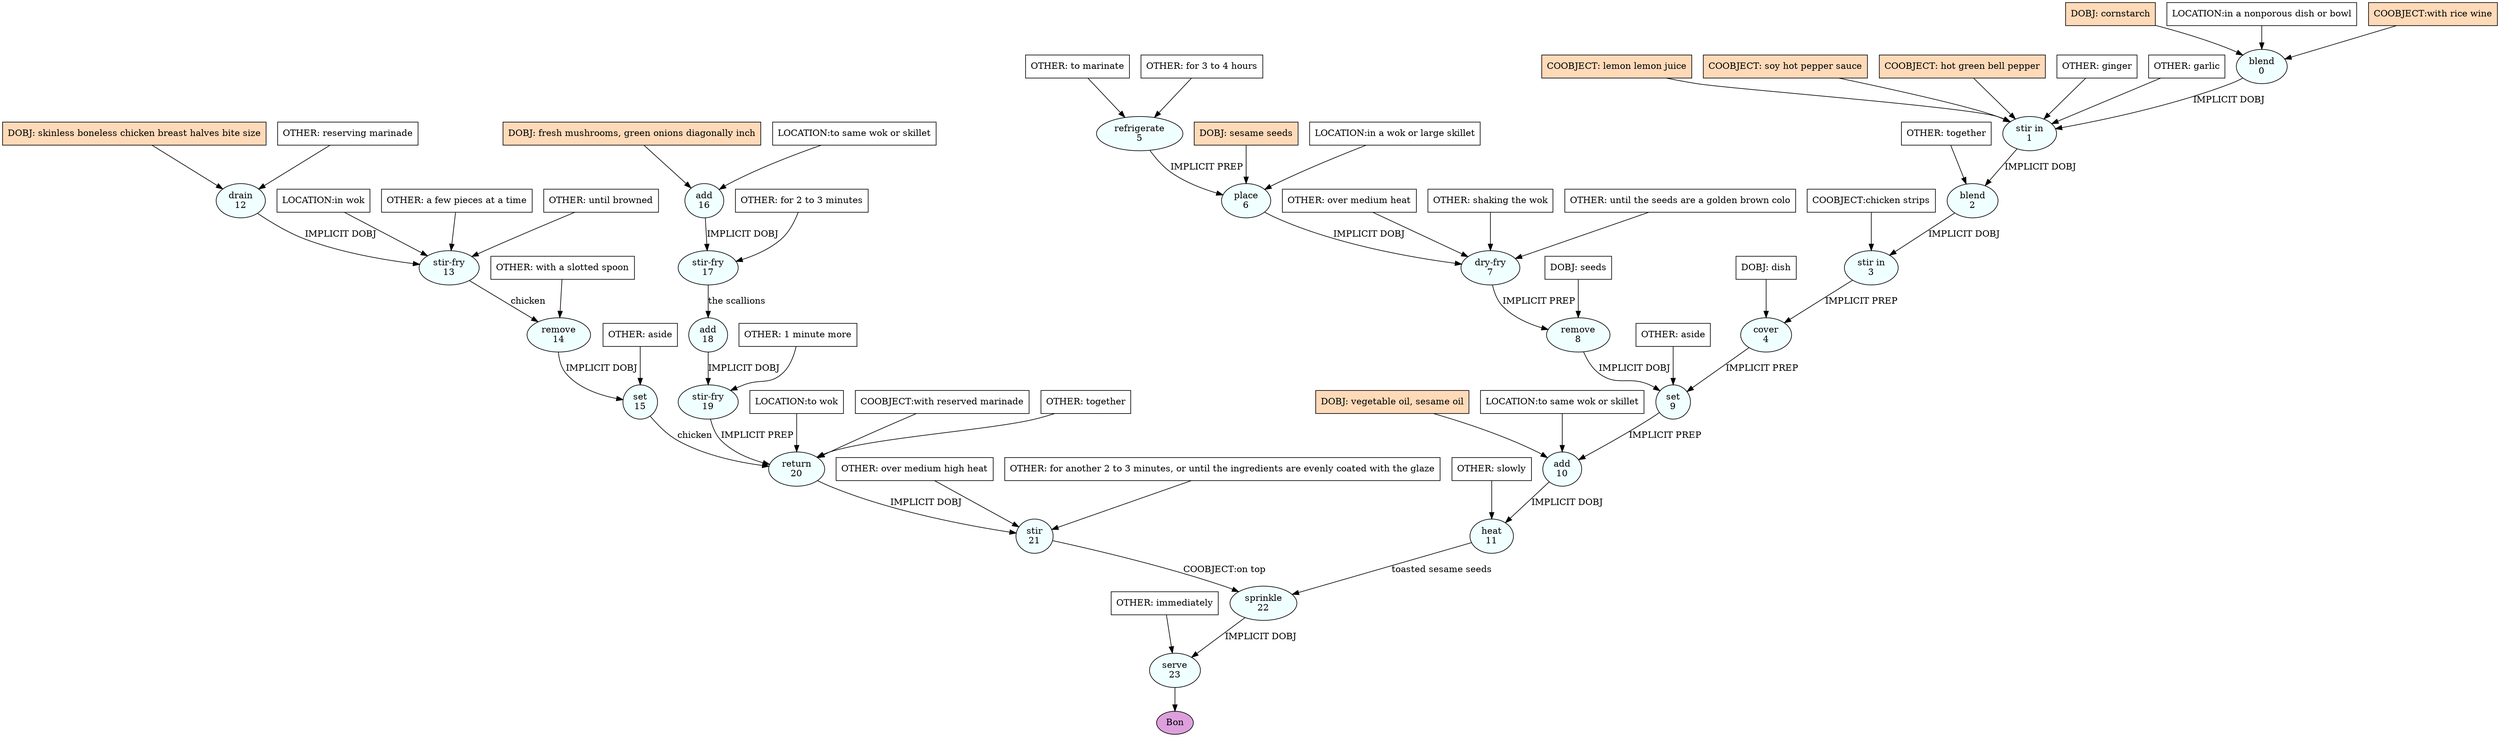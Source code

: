 digraph recipe {
E0[label="blend
0", shape=oval, style=filled, fillcolor=azure]
E1[label="stir in
1", shape=oval, style=filled, fillcolor=azure]
E2[label="blend
2", shape=oval, style=filled, fillcolor=azure]
E3[label="stir in
3", shape=oval, style=filled, fillcolor=azure]
E4[label="cover
4", shape=oval, style=filled, fillcolor=azure]
E5[label="refrigerate
5", shape=oval, style=filled, fillcolor=azure]
E6[label="place
6", shape=oval, style=filled, fillcolor=azure]
E7[label="dry-fry
7", shape=oval, style=filled, fillcolor=azure]
E8[label="remove
8", shape=oval, style=filled, fillcolor=azure]
E9[label="set
9", shape=oval, style=filled, fillcolor=azure]
E10[label="add
10", shape=oval, style=filled, fillcolor=azure]
E11[label="heat
11", shape=oval, style=filled, fillcolor=azure]
E12[label="drain
12", shape=oval, style=filled, fillcolor=azure]
E13[label="stir-fry
13", shape=oval, style=filled, fillcolor=azure]
E14[label="remove
14", shape=oval, style=filled, fillcolor=azure]
E15[label="set
15", shape=oval, style=filled, fillcolor=azure]
E16[label="add
16", shape=oval, style=filled, fillcolor=azure]
E17[label="stir-fry
17", shape=oval, style=filled, fillcolor=azure]
E18[label="add
18", shape=oval, style=filled, fillcolor=azure]
E19[label="stir-fry
19", shape=oval, style=filled, fillcolor=azure]
E20[label="return
20", shape=oval, style=filled, fillcolor=azure]
E21[label="stir
21", shape=oval, style=filled, fillcolor=azure]
E22[label="sprinkle
22", shape=oval, style=filled, fillcolor=azure]
E23[label="serve
23", shape=oval, style=filled, fillcolor=azure]
D12[label="DOBJ: skinless boneless chicken breast halves bite size", shape=box, style=filled, fillcolor=peachpuff]
D12 -> E12
O12_0[label="OTHER: reserving marinade", shape=box, style=filled, fillcolor=white]
O12_0 -> E12
D16[label="DOBJ: fresh mushrooms, green onions diagonally inch", shape=box, style=filled, fillcolor=peachpuff]
D16 -> E16
P16_0[label="LOCATION:to same wok or skillet", shape=box, style=filled, fillcolor=white]
P16_0 -> E16
D0[label="DOBJ: cornstarch", shape=box, style=filled, fillcolor=peachpuff]
D0 -> E0
P0_0[label="LOCATION:in a nonporous dish or bowl", shape=box, style=filled, fillcolor=white]
P0_0 -> E0
P0_1[label="COOBJECT:with rice wine", shape=box, style=filled, fillcolor=peachpuff]
P0_1 -> E0
O5_0[label="OTHER: to marinate", shape=box, style=filled, fillcolor=white]
O5_0 -> E5
O5_1[label="OTHER: for 3 to 4 hours", shape=box, style=filled, fillcolor=white]
O5_1 -> E5
E0 -> E1 [label="IMPLICIT DOBJ"]
P1_0_ing[label="COOBJECT: lemon lemon juice", shape=box, style=filled, fillcolor=peachpuff]
P1_0_ing -> E1
P1_1_ing[label="COOBJECT: soy hot pepper sauce", shape=box, style=filled, fillcolor=peachpuff]
P1_1_ing -> E1
P1_2_ing[label="COOBJECT: hot green bell pepper", shape=box, style=filled, fillcolor=peachpuff]
P1_2_ing -> E1
O1_0_0[label="OTHER: ginger", shape=box, style=filled, fillcolor=white]
O1_0_0 -> E1
O1_1_0[label="OTHER: garlic", shape=box, style=filled, fillcolor=white]
O1_1_0 -> E1
E1 -> E2 [label="IMPLICIT DOBJ"]
O2_0_0[label="OTHER: together", shape=box, style=filled, fillcolor=white]
O2_0_0 -> E2
E2 -> E3 [label="IMPLICIT DOBJ"]
P3_0_0[label="COOBJECT:chicken strips", shape=box, style=filled, fillcolor=white]
P3_0_0 -> E3
D4_0[label="DOBJ: dish", shape=box, style=filled, fillcolor=white]
D4_0 -> E4
E3 -> E4 [label="IMPLICIT PREP"]
D6_ing[label="DOBJ: sesame seeds", shape=box, style=filled, fillcolor=peachpuff]
D6_ing -> E6
E5 -> E6 [label="IMPLICIT PREP"]
P6_1_0[label="LOCATION:in a wok or large skillet", shape=box, style=filled, fillcolor=white]
P6_1_0 -> E6
E6 -> E7 [label="IMPLICIT DOBJ"]
O7_0_0[label="OTHER: over medium heat", shape=box, style=filled, fillcolor=white]
O7_0_0 -> E7
O7_1_0[label="OTHER: shaking the wok", shape=box, style=filled, fillcolor=white]
O7_1_0 -> E7
O7_2_0[label="OTHER: until the seeds are a golden brown colo", shape=box, style=filled, fillcolor=white]
O7_2_0 -> E7
D8_0[label="DOBJ: seeds", shape=box, style=filled, fillcolor=white]
D8_0 -> E8
E7 -> E8 [label="IMPLICIT PREP"]
E8 -> E9 [label="IMPLICIT DOBJ"]
E4 -> E9 [label="IMPLICIT PREP"]
O9_0_0[label="OTHER: aside", shape=box, style=filled, fillcolor=white]
O9_0_0 -> E9
D10_ing[label="DOBJ: vegetable oil, sesame oil", shape=box, style=filled, fillcolor=peachpuff]
D10_ing -> E10
E9 -> E10 [label="IMPLICIT PREP"]
P10_1_0[label="LOCATION:to same wok or skillet", shape=box, style=filled, fillcolor=white]
P10_1_0 -> E10
E10 -> E11 [label="IMPLICIT DOBJ"]
O11_0_0[label="OTHER: slowly", shape=box, style=filled, fillcolor=white]
O11_0_0 -> E11
E12 -> E13 [label="IMPLICIT DOBJ"]
P13_0_0[label="LOCATION:in wok", shape=box, style=filled, fillcolor=white]
P13_0_0 -> E13
O13_0_0[label="OTHER: a few pieces at a time", shape=box, style=filled, fillcolor=white]
O13_0_0 -> E13
O13_1_0[label="OTHER: until browned", shape=box, style=filled, fillcolor=white]
O13_1_0 -> E13
E13 -> E14 [label="chicken"]
O14_0_0[label="OTHER: with a slotted spoon", shape=box, style=filled, fillcolor=white]
O14_0_0 -> E14
E14 -> E15 [label="IMPLICIT DOBJ"]
O15_0_0[label="OTHER: aside", shape=box, style=filled, fillcolor=white]
O15_0_0 -> E15
E16 -> E17 [label="IMPLICIT DOBJ"]
O17_0_0[label="OTHER: for 2 to 3 minutes", shape=box, style=filled, fillcolor=white]
O17_0_0 -> E17
E17 -> E18 [label="the scallions"]
E18 -> E19 [label="IMPLICIT DOBJ"]
O19_0_0[label="OTHER: 1 minute more", shape=box, style=filled, fillcolor=white]
O19_0_0 -> E19
E15 -> E20 [label="chicken"]
E19 -> E20 [label="IMPLICIT PREP"]
P20_1_0[label="LOCATION:to wok", shape=box, style=filled, fillcolor=white]
P20_1_0 -> E20
P20_2_0[label="COOBJECT:with reserved marinade", shape=box, style=filled, fillcolor=white]
P20_2_0 -> E20
O20_0_0[label="OTHER: together", shape=box, style=filled, fillcolor=white]
O20_0_0 -> E20
E20 -> E21 [label="IMPLICIT DOBJ"]
O21_0_0[label="OTHER: over medium high heat", shape=box, style=filled, fillcolor=white]
O21_0_0 -> E21
O21_1_0[label="OTHER: for another 2 to 3 minutes, or until the ingredients are evenly coated with the glaze", shape=box, style=filled, fillcolor=white]
O21_1_0 -> E21
E11 -> E22 [label="toasted sesame seeds"]
E21 -> E22 [label="COOBJECT:on top"]
E22 -> E23 [label="IMPLICIT DOBJ"]
O23_0_0[label="OTHER: immediately", shape=box, style=filled, fillcolor=white]
O23_0_0 -> E23
EOR[label="Bon", shape=oval, style=filled, fillcolor=plum]
E23 -> EOR
}
